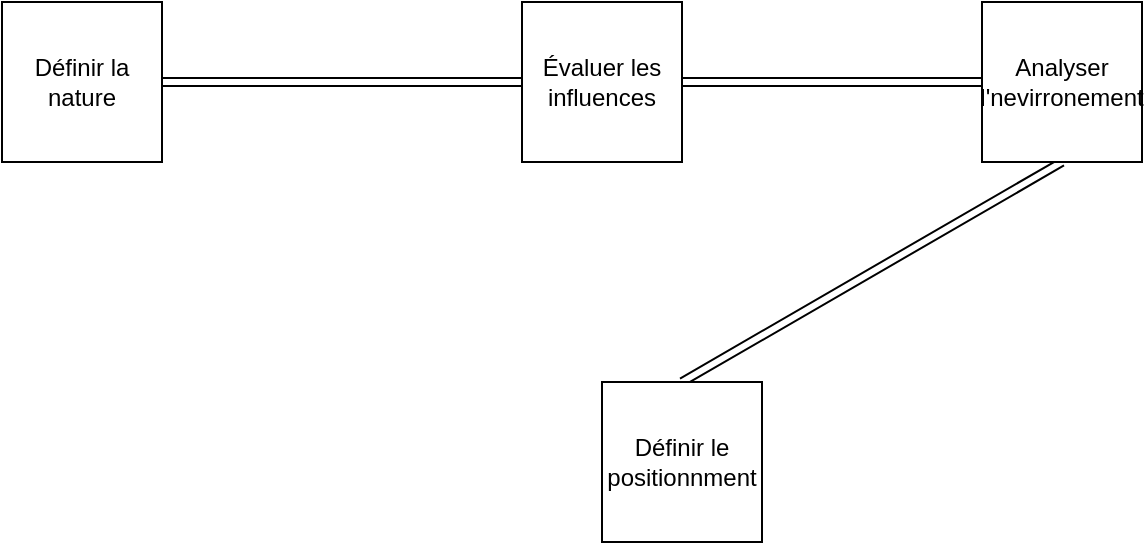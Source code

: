 <mxfile>
    <diagram id="sLMEygbjzzRNojQd5Vy_" name="Page-1">
        <mxGraphModel dx="896" dy="604" grid="1" gridSize="10" guides="1" tooltips="1" connect="1" arrows="1" fold="1" page="1" pageScale="1" pageWidth="850" pageHeight="1100" math="0" shadow="0">
            <root>
                <mxCell id="0"/>
                <mxCell id="1" parent="0"/>
                <mxCell id="8" style="edgeStyle=none;shape=link;html=1;exitX=0.5;exitY=0;exitDx=0;exitDy=0;entryX=0.5;entryY=1;entryDx=0;entryDy=0;" edge="1" parent="1" source="2" target="3">
                    <mxGeometry relative="1" as="geometry"/>
                </mxCell>
                <mxCell id="2" value="Définir le positionnment" style="whiteSpace=wrap;html=1;aspect=fixed;" vertex="1" parent="1">
                    <mxGeometry x="480" y="350" width="80" height="80" as="geometry"/>
                </mxCell>
                <mxCell id="3" value="Analyser l'nevirronement" style="whiteSpace=wrap;html=1;aspect=fixed;" vertex="1" parent="1">
                    <mxGeometry x="670" y="160" width="80" height="80" as="geometry"/>
                </mxCell>
                <mxCell id="7" style="edgeStyle=none;shape=link;html=1;exitX=1;exitY=0.5;exitDx=0;exitDy=0;entryX=0;entryY=0.5;entryDx=0;entryDy=0;" edge="1" parent="1" source="4" target="3">
                    <mxGeometry relative="1" as="geometry"/>
                </mxCell>
                <mxCell id="4" value="Évaluer les influences" style="whiteSpace=wrap;html=1;aspect=fixed;" vertex="1" parent="1">
                    <mxGeometry x="440" y="160" width="80" height="80" as="geometry"/>
                </mxCell>
                <mxCell id="6" style="edgeStyle=none;html=1;exitX=1;exitY=0.5;exitDx=0;exitDy=0;shape=link;" edge="1" parent="1" source="5" target="4">
                    <mxGeometry relative="1" as="geometry"/>
                </mxCell>
                <mxCell id="5" value="Définir la nature" style="whiteSpace=wrap;html=1;aspect=fixed;" vertex="1" parent="1">
                    <mxGeometry x="180" y="160" width="80" height="80" as="geometry"/>
                </mxCell>
            </root>
        </mxGraphModel>
    </diagram>
</mxfile>